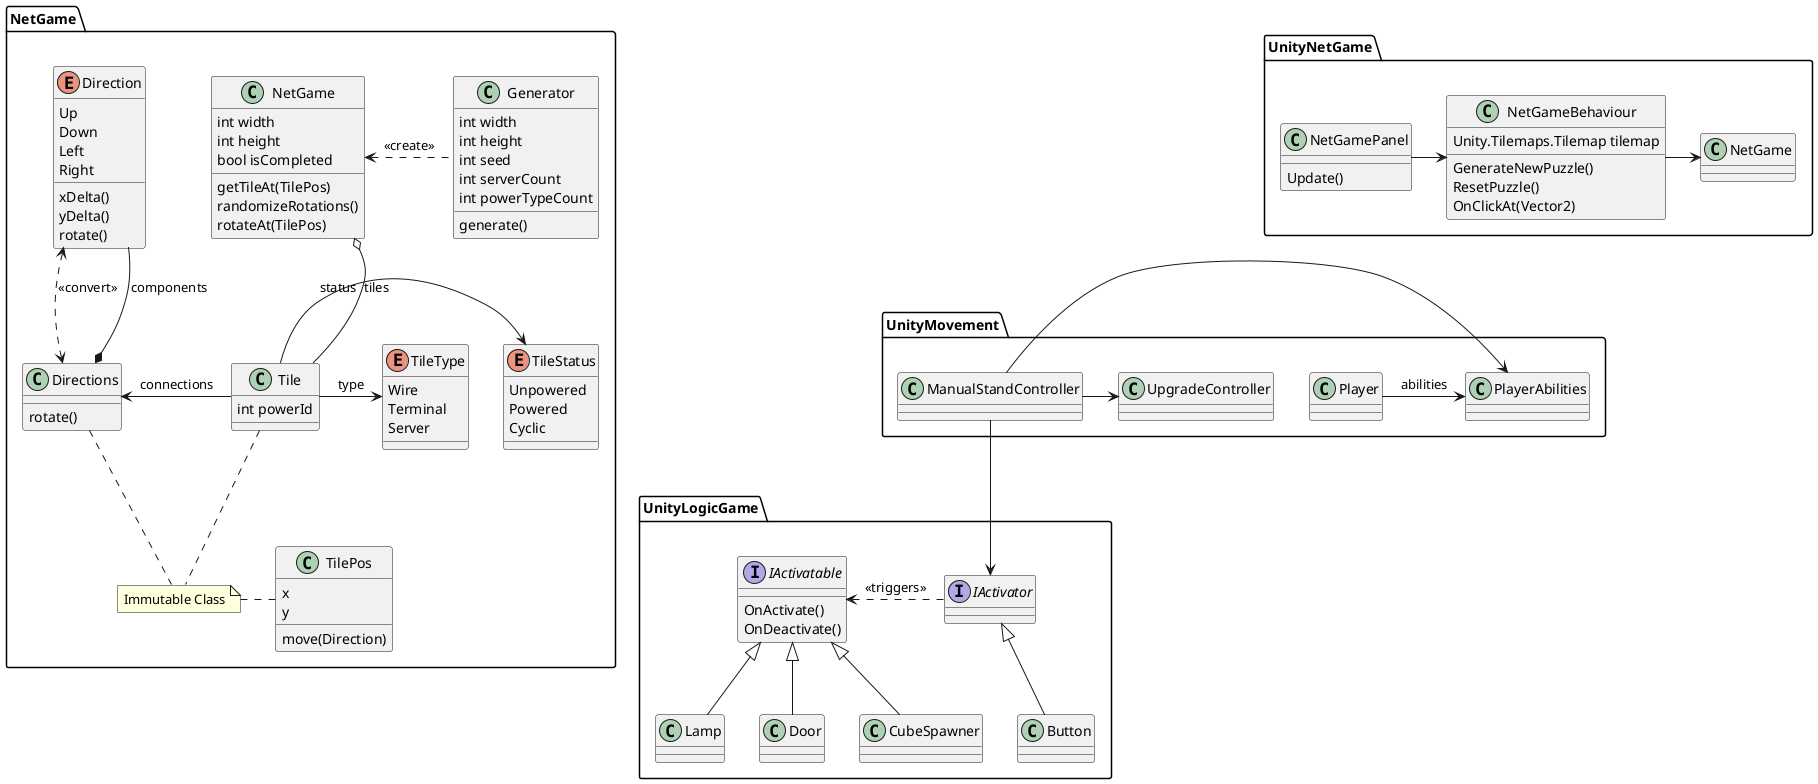 @startuml Architecture
page 2x1
package NetGame {
    enum Direction {
        Up
        Down
        Left
        Right
        xDelta()
        yDelta()
        rotate()
    }

    class Directions {
        rotate()
    }

    Directions *-up- Direction : components

    note "Immutable Class" as NoteIC
    Directions .. NoteIC
    TilePos .left. NoteIC
    Tile .. NoteIC

    Direction <..> Directions : <<convert>>

    class TilePos {
        x
        y
        move(Direction)
    }

    enum TileType {
        Wire
        Terminal
        Server
    }

    enum TileStatus {
        Unpowered
        Powered
        Cyclic
    }

    class Tile {
        ' TileType type
        ' TileStatus status
        ' Directions connections
        int powerId
    }

    Tile -> TileType : type
    Tile -> TileStatus : status
    Tile -> Directions : connections

    class NetGame {
        int width
        int height
        bool isCompleted
        getTileAt(TilePos)
        randomizeRotations()
        rotateAt(TilePos)
    }

    NetGame o-- Tile : tiles

    class Generator {
        int width
        int height
        int seed
        int serverCount
        int powerTypeCount
        generate()
    }

    Generator .left.> NetGame : <<create>>
}

package UnityNetGame {
    class NetGameBehaviour {
        Unity.Tilemaps.Tilemap tilemap
        GenerateNewPuzzle()
        ResetPuzzle()
        OnClickAt(Vector2)
    }

    NetGameBehaviour -> NetGame

    class NetGamePanel {
        Update()
    }

    NetGamePanel -> NetGameBehaviour
}

package UnityLogicGame {
    interface IActivator {
    }

    interface IActivatable {
        OnActivate()
        OnDeactivate()
    }

    IActivator .right.> IActivatable : <<triggers>>

    class Button {
    }
    Button -up-|> IActivator

    class CubeSpawner {
    }
    CubeSpawner -up-|> IActivatable

    class Lamp {
    }
    Lamp -up-|> IActivatable

    class Door {
    }
    Door -up-|> IActivatable
}

package UnityMovement {

    class PlayerAbilities {
    }

    class Player {
    }

    Player -> PlayerAbilities : abilities

    class UpgradeController {
    }

    class ManualStandController {
    }
    ManualStandController -> PlayerAbilities
    ManualStandController -> IActivator
    ManualStandController -> UpgradeController
    ManualStandController -[hidden]->IActivatable
}


NetGamePanel -[hidden]->Player
ManualStandController -[hidden]->Button

@enduml

